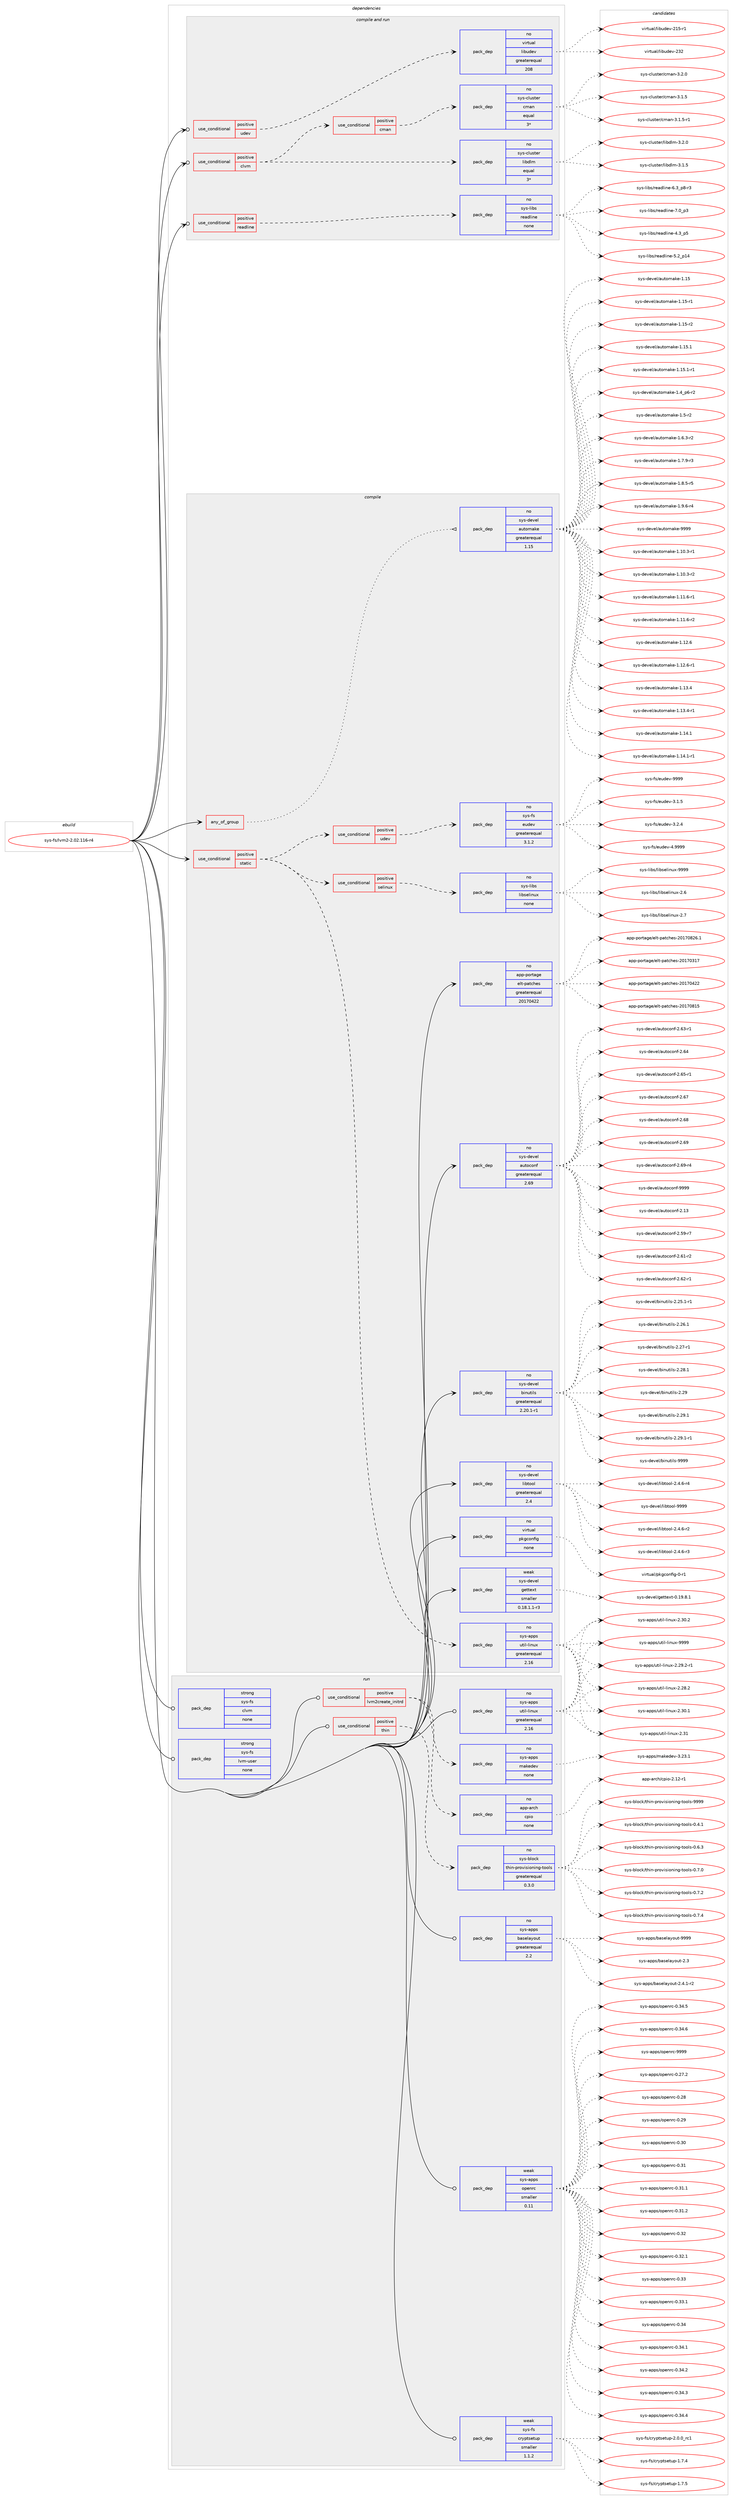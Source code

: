 digraph prolog {

# *************
# Graph options
# *************

newrank=true;
concentrate=true;
compound=true;
graph [rankdir=LR,fontname=Helvetica,fontsize=10,ranksep=1.5];#, ranksep=2.5, nodesep=0.2];
edge  [arrowhead=vee];
node  [fontname=Helvetica,fontsize=10];

# **********
# The ebuild
# **********

subgraph cluster_leftcol {
color=gray;
rank=same;
label=<<i>ebuild</i>>;
id [label="sys-fs/lvm2-2.02.116-r4", color=red, width=4, href="../sys-fs/lvm2-2.02.116-r4.svg"];
}

# ****************
# The dependencies
# ****************

subgraph cluster_midcol {
color=gray;
label=<<i>dependencies</i>>;
subgraph cluster_compile {
fillcolor="#eeeeee";
style=filled;
label=<<i>compile</i>>;
subgraph any8242 {
dependency488484 [label=<<TABLE BORDER="0" CELLBORDER="1" CELLSPACING="0" CELLPADDING="4"><TR><TD CELLPADDING="10">any_of_group</TD></TR></TABLE>>, shape=none, color=red];subgraph pack363023 {
dependency488485 [label=<<TABLE BORDER="0" CELLBORDER="1" CELLSPACING="0" CELLPADDING="4" WIDTH="220"><TR><TD ROWSPAN="6" CELLPADDING="30">pack_dep</TD></TR><TR><TD WIDTH="110">no</TD></TR><TR><TD>sys-devel</TD></TR><TR><TD>automake</TD></TR><TR><TD>greaterequal</TD></TR><TR><TD>1.15</TD></TR></TABLE>>, shape=none, color=blue];
}
dependency488484:e -> dependency488485:w [weight=20,style="dotted",arrowhead="oinv"];
}
id:e -> dependency488484:w [weight=20,style="solid",arrowhead="vee"];
subgraph cond116920 {
dependency488486 [label=<<TABLE BORDER="0" CELLBORDER="1" CELLSPACING="0" CELLPADDING="4"><TR><TD ROWSPAN="3" CELLPADDING="10">use_conditional</TD></TR><TR><TD>positive</TD></TR><TR><TD>static</TD></TR></TABLE>>, shape=none, color=red];
subgraph cond116921 {
dependency488487 [label=<<TABLE BORDER="0" CELLBORDER="1" CELLSPACING="0" CELLPADDING="4"><TR><TD ROWSPAN="3" CELLPADDING="10">use_conditional</TD></TR><TR><TD>positive</TD></TR><TR><TD>selinux</TD></TR></TABLE>>, shape=none, color=red];
subgraph pack363024 {
dependency488488 [label=<<TABLE BORDER="0" CELLBORDER="1" CELLSPACING="0" CELLPADDING="4" WIDTH="220"><TR><TD ROWSPAN="6" CELLPADDING="30">pack_dep</TD></TR><TR><TD WIDTH="110">no</TD></TR><TR><TD>sys-libs</TD></TR><TR><TD>libselinux</TD></TR><TR><TD>none</TD></TR><TR><TD></TD></TR></TABLE>>, shape=none, color=blue];
}
dependency488487:e -> dependency488488:w [weight=20,style="dashed",arrowhead="vee"];
}
dependency488486:e -> dependency488487:w [weight=20,style="dashed",arrowhead="vee"];
subgraph cond116922 {
dependency488489 [label=<<TABLE BORDER="0" CELLBORDER="1" CELLSPACING="0" CELLPADDING="4"><TR><TD ROWSPAN="3" CELLPADDING="10">use_conditional</TD></TR><TR><TD>positive</TD></TR><TR><TD>udev</TD></TR></TABLE>>, shape=none, color=red];
subgraph pack363025 {
dependency488490 [label=<<TABLE BORDER="0" CELLBORDER="1" CELLSPACING="0" CELLPADDING="4" WIDTH="220"><TR><TD ROWSPAN="6" CELLPADDING="30">pack_dep</TD></TR><TR><TD WIDTH="110">no</TD></TR><TR><TD>sys-fs</TD></TR><TR><TD>eudev</TD></TR><TR><TD>greaterequal</TD></TR><TR><TD>3.1.2</TD></TR></TABLE>>, shape=none, color=blue];
}
dependency488489:e -> dependency488490:w [weight=20,style="dashed",arrowhead="vee"];
}
dependency488486:e -> dependency488489:w [weight=20,style="dashed",arrowhead="vee"];
subgraph pack363026 {
dependency488491 [label=<<TABLE BORDER="0" CELLBORDER="1" CELLSPACING="0" CELLPADDING="4" WIDTH="220"><TR><TD ROWSPAN="6" CELLPADDING="30">pack_dep</TD></TR><TR><TD WIDTH="110">no</TD></TR><TR><TD>sys-apps</TD></TR><TR><TD>util-linux</TD></TR><TR><TD>greaterequal</TD></TR><TR><TD>2.16</TD></TR></TABLE>>, shape=none, color=blue];
}
dependency488486:e -> dependency488491:w [weight=20,style="dashed",arrowhead="vee"];
}
id:e -> dependency488486:w [weight=20,style="solid",arrowhead="vee"];
subgraph pack363027 {
dependency488492 [label=<<TABLE BORDER="0" CELLBORDER="1" CELLSPACING="0" CELLPADDING="4" WIDTH="220"><TR><TD ROWSPAN="6" CELLPADDING="30">pack_dep</TD></TR><TR><TD WIDTH="110">no</TD></TR><TR><TD>app-portage</TD></TR><TR><TD>elt-patches</TD></TR><TR><TD>greaterequal</TD></TR><TR><TD>20170422</TD></TR></TABLE>>, shape=none, color=blue];
}
id:e -> dependency488492:w [weight=20,style="solid",arrowhead="vee"];
subgraph pack363028 {
dependency488493 [label=<<TABLE BORDER="0" CELLBORDER="1" CELLSPACING="0" CELLPADDING="4" WIDTH="220"><TR><TD ROWSPAN="6" CELLPADDING="30">pack_dep</TD></TR><TR><TD WIDTH="110">no</TD></TR><TR><TD>sys-devel</TD></TR><TR><TD>autoconf</TD></TR><TR><TD>greaterequal</TD></TR><TR><TD>2.69</TD></TR></TABLE>>, shape=none, color=blue];
}
id:e -> dependency488493:w [weight=20,style="solid",arrowhead="vee"];
subgraph pack363029 {
dependency488494 [label=<<TABLE BORDER="0" CELLBORDER="1" CELLSPACING="0" CELLPADDING="4" WIDTH="220"><TR><TD ROWSPAN="6" CELLPADDING="30">pack_dep</TD></TR><TR><TD WIDTH="110">no</TD></TR><TR><TD>sys-devel</TD></TR><TR><TD>binutils</TD></TR><TR><TD>greaterequal</TD></TR><TR><TD>2.20.1-r1</TD></TR></TABLE>>, shape=none, color=blue];
}
id:e -> dependency488494:w [weight=20,style="solid",arrowhead="vee"];
subgraph pack363030 {
dependency488495 [label=<<TABLE BORDER="0" CELLBORDER="1" CELLSPACING="0" CELLPADDING="4" WIDTH="220"><TR><TD ROWSPAN="6" CELLPADDING="30">pack_dep</TD></TR><TR><TD WIDTH="110">no</TD></TR><TR><TD>sys-devel</TD></TR><TR><TD>libtool</TD></TR><TR><TD>greaterequal</TD></TR><TR><TD>2.4</TD></TR></TABLE>>, shape=none, color=blue];
}
id:e -> dependency488495:w [weight=20,style="solid",arrowhead="vee"];
subgraph pack363031 {
dependency488496 [label=<<TABLE BORDER="0" CELLBORDER="1" CELLSPACING="0" CELLPADDING="4" WIDTH="220"><TR><TD ROWSPAN="6" CELLPADDING="30">pack_dep</TD></TR><TR><TD WIDTH="110">no</TD></TR><TR><TD>virtual</TD></TR><TR><TD>pkgconfig</TD></TR><TR><TD>none</TD></TR><TR><TD></TD></TR></TABLE>>, shape=none, color=blue];
}
id:e -> dependency488496:w [weight=20,style="solid",arrowhead="vee"];
subgraph pack363032 {
dependency488497 [label=<<TABLE BORDER="0" CELLBORDER="1" CELLSPACING="0" CELLPADDING="4" WIDTH="220"><TR><TD ROWSPAN="6" CELLPADDING="30">pack_dep</TD></TR><TR><TD WIDTH="110">weak</TD></TR><TR><TD>sys-devel</TD></TR><TR><TD>gettext</TD></TR><TR><TD>smaller</TD></TR><TR><TD>0.18.1.1-r3</TD></TR></TABLE>>, shape=none, color=blue];
}
id:e -> dependency488497:w [weight=20,style="solid",arrowhead="vee"];
}
subgraph cluster_compileandrun {
fillcolor="#eeeeee";
style=filled;
label=<<i>compile and run</i>>;
subgraph cond116923 {
dependency488498 [label=<<TABLE BORDER="0" CELLBORDER="1" CELLSPACING="0" CELLPADDING="4"><TR><TD ROWSPAN="3" CELLPADDING="10">use_conditional</TD></TR><TR><TD>positive</TD></TR><TR><TD>clvm</TD></TR></TABLE>>, shape=none, color=red];
subgraph cond116924 {
dependency488499 [label=<<TABLE BORDER="0" CELLBORDER="1" CELLSPACING="0" CELLPADDING="4"><TR><TD ROWSPAN="3" CELLPADDING="10">use_conditional</TD></TR><TR><TD>positive</TD></TR><TR><TD>cman</TD></TR></TABLE>>, shape=none, color=red];
subgraph pack363033 {
dependency488500 [label=<<TABLE BORDER="0" CELLBORDER="1" CELLSPACING="0" CELLPADDING="4" WIDTH="220"><TR><TD ROWSPAN="6" CELLPADDING="30">pack_dep</TD></TR><TR><TD WIDTH="110">no</TD></TR><TR><TD>sys-cluster</TD></TR><TR><TD>cman</TD></TR><TR><TD>equal</TD></TR><TR><TD>3*</TD></TR></TABLE>>, shape=none, color=blue];
}
dependency488499:e -> dependency488500:w [weight=20,style="dashed",arrowhead="vee"];
}
dependency488498:e -> dependency488499:w [weight=20,style="dashed",arrowhead="vee"];
subgraph pack363034 {
dependency488501 [label=<<TABLE BORDER="0" CELLBORDER="1" CELLSPACING="0" CELLPADDING="4" WIDTH="220"><TR><TD ROWSPAN="6" CELLPADDING="30">pack_dep</TD></TR><TR><TD WIDTH="110">no</TD></TR><TR><TD>sys-cluster</TD></TR><TR><TD>libdlm</TD></TR><TR><TD>equal</TD></TR><TR><TD>3*</TD></TR></TABLE>>, shape=none, color=blue];
}
dependency488498:e -> dependency488501:w [weight=20,style="dashed",arrowhead="vee"];
}
id:e -> dependency488498:w [weight=20,style="solid",arrowhead="odotvee"];
subgraph cond116925 {
dependency488502 [label=<<TABLE BORDER="0" CELLBORDER="1" CELLSPACING="0" CELLPADDING="4"><TR><TD ROWSPAN="3" CELLPADDING="10">use_conditional</TD></TR><TR><TD>positive</TD></TR><TR><TD>readline</TD></TR></TABLE>>, shape=none, color=red];
subgraph pack363035 {
dependency488503 [label=<<TABLE BORDER="0" CELLBORDER="1" CELLSPACING="0" CELLPADDING="4" WIDTH="220"><TR><TD ROWSPAN="6" CELLPADDING="30">pack_dep</TD></TR><TR><TD WIDTH="110">no</TD></TR><TR><TD>sys-libs</TD></TR><TR><TD>readline</TD></TR><TR><TD>none</TD></TR><TR><TD></TD></TR></TABLE>>, shape=none, color=blue];
}
dependency488502:e -> dependency488503:w [weight=20,style="dashed",arrowhead="vee"];
}
id:e -> dependency488502:w [weight=20,style="solid",arrowhead="odotvee"];
subgraph cond116926 {
dependency488504 [label=<<TABLE BORDER="0" CELLBORDER="1" CELLSPACING="0" CELLPADDING="4"><TR><TD ROWSPAN="3" CELLPADDING="10">use_conditional</TD></TR><TR><TD>positive</TD></TR><TR><TD>udev</TD></TR></TABLE>>, shape=none, color=red];
subgraph pack363036 {
dependency488505 [label=<<TABLE BORDER="0" CELLBORDER="1" CELLSPACING="0" CELLPADDING="4" WIDTH="220"><TR><TD ROWSPAN="6" CELLPADDING="30">pack_dep</TD></TR><TR><TD WIDTH="110">no</TD></TR><TR><TD>virtual</TD></TR><TR><TD>libudev</TD></TR><TR><TD>greaterequal</TD></TR><TR><TD>208</TD></TR></TABLE>>, shape=none, color=blue];
}
dependency488504:e -> dependency488505:w [weight=20,style="dashed",arrowhead="vee"];
}
id:e -> dependency488504:w [weight=20,style="solid",arrowhead="odotvee"];
}
subgraph cluster_run {
fillcolor="#eeeeee";
style=filled;
label=<<i>run</i>>;
subgraph cond116927 {
dependency488506 [label=<<TABLE BORDER="0" CELLBORDER="1" CELLSPACING="0" CELLPADDING="4"><TR><TD ROWSPAN="3" CELLPADDING="10">use_conditional</TD></TR><TR><TD>positive</TD></TR><TR><TD>lvm2create_initrd</TD></TR></TABLE>>, shape=none, color=red];
subgraph pack363037 {
dependency488507 [label=<<TABLE BORDER="0" CELLBORDER="1" CELLSPACING="0" CELLPADDING="4" WIDTH="220"><TR><TD ROWSPAN="6" CELLPADDING="30">pack_dep</TD></TR><TR><TD WIDTH="110">no</TD></TR><TR><TD>app-arch</TD></TR><TR><TD>cpio</TD></TR><TR><TD>none</TD></TR><TR><TD></TD></TR></TABLE>>, shape=none, color=blue];
}
dependency488506:e -> dependency488507:w [weight=20,style="dashed",arrowhead="vee"];
subgraph pack363038 {
dependency488508 [label=<<TABLE BORDER="0" CELLBORDER="1" CELLSPACING="0" CELLPADDING="4" WIDTH="220"><TR><TD ROWSPAN="6" CELLPADDING="30">pack_dep</TD></TR><TR><TD WIDTH="110">no</TD></TR><TR><TD>sys-apps</TD></TR><TR><TD>makedev</TD></TR><TR><TD>none</TD></TR><TR><TD></TD></TR></TABLE>>, shape=none, color=blue];
}
dependency488506:e -> dependency488508:w [weight=20,style="dashed",arrowhead="vee"];
}
id:e -> dependency488506:w [weight=20,style="solid",arrowhead="odot"];
subgraph cond116928 {
dependency488509 [label=<<TABLE BORDER="0" CELLBORDER="1" CELLSPACING="0" CELLPADDING="4"><TR><TD ROWSPAN="3" CELLPADDING="10">use_conditional</TD></TR><TR><TD>positive</TD></TR><TR><TD>thin</TD></TR></TABLE>>, shape=none, color=red];
subgraph pack363039 {
dependency488510 [label=<<TABLE BORDER="0" CELLBORDER="1" CELLSPACING="0" CELLPADDING="4" WIDTH="220"><TR><TD ROWSPAN="6" CELLPADDING="30">pack_dep</TD></TR><TR><TD WIDTH="110">no</TD></TR><TR><TD>sys-block</TD></TR><TR><TD>thin-provisioning-tools</TD></TR><TR><TD>greaterequal</TD></TR><TR><TD>0.3.0</TD></TR></TABLE>>, shape=none, color=blue];
}
dependency488509:e -> dependency488510:w [weight=20,style="dashed",arrowhead="vee"];
}
id:e -> dependency488509:w [weight=20,style="solid",arrowhead="odot"];
subgraph pack363040 {
dependency488511 [label=<<TABLE BORDER="0" CELLBORDER="1" CELLSPACING="0" CELLPADDING="4" WIDTH="220"><TR><TD ROWSPAN="6" CELLPADDING="30">pack_dep</TD></TR><TR><TD WIDTH="110">no</TD></TR><TR><TD>sys-apps</TD></TR><TR><TD>baselayout</TD></TR><TR><TD>greaterequal</TD></TR><TR><TD>2.2</TD></TR></TABLE>>, shape=none, color=blue];
}
id:e -> dependency488511:w [weight=20,style="solid",arrowhead="odot"];
subgraph pack363041 {
dependency488512 [label=<<TABLE BORDER="0" CELLBORDER="1" CELLSPACING="0" CELLPADDING="4" WIDTH="220"><TR><TD ROWSPAN="6" CELLPADDING="30">pack_dep</TD></TR><TR><TD WIDTH="110">no</TD></TR><TR><TD>sys-apps</TD></TR><TR><TD>util-linux</TD></TR><TR><TD>greaterequal</TD></TR><TR><TD>2.16</TD></TR></TABLE>>, shape=none, color=blue];
}
id:e -> dependency488512:w [weight=20,style="solid",arrowhead="odot"];
subgraph pack363042 {
dependency488513 [label=<<TABLE BORDER="0" CELLBORDER="1" CELLSPACING="0" CELLPADDING="4" WIDTH="220"><TR><TD ROWSPAN="6" CELLPADDING="30">pack_dep</TD></TR><TR><TD WIDTH="110">strong</TD></TR><TR><TD>sys-fs</TD></TR><TR><TD>clvm</TD></TR><TR><TD>none</TD></TR><TR><TD></TD></TR></TABLE>>, shape=none, color=blue];
}
id:e -> dependency488513:w [weight=20,style="solid",arrowhead="odot"];
subgraph pack363043 {
dependency488514 [label=<<TABLE BORDER="0" CELLBORDER="1" CELLSPACING="0" CELLPADDING="4" WIDTH="220"><TR><TD ROWSPAN="6" CELLPADDING="30">pack_dep</TD></TR><TR><TD WIDTH="110">strong</TD></TR><TR><TD>sys-fs</TD></TR><TR><TD>lvm-user</TD></TR><TR><TD>none</TD></TR><TR><TD></TD></TR></TABLE>>, shape=none, color=blue];
}
id:e -> dependency488514:w [weight=20,style="solid",arrowhead="odot"];
subgraph pack363044 {
dependency488515 [label=<<TABLE BORDER="0" CELLBORDER="1" CELLSPACING="0" CELLPADDING="4" WIDTH="220"><TR><TD ROWSPAN="6" CELLPADDING="30">pack_dep</TD></TR><TR><TD WIDTH="110">weak</TD></TR><TR><TD>sys-apps</TD></TR><TR><TD>openrc</TD></TR><TR><TD>smaller</TD></TR><TR><TD>0.11</TD></TR></TABLE>>, shape=none, color=blue];
}
id:e -> dependency488515:w [weight=20,style="solid",arrowhead="odot"];
subgraph pack363045 {
dependency488516 [label=<<TABLE BORDER="0" CELLBORDER="1" CELLSPACING="0" CELLPADDING="4" WIDTH="220"><TR><TD ROWSPAN="6" CELLPADDING="30">pack_dep</TD></TR><TR><TD WIDTH="110">weak</TD></TR><TR><TD>sys-fs</TD></TR><TR><TD>cryptsetup</TD></TR><TR><TD>smaller</TD></TR><TR><TD>1.1.2</TD></TR></TABLE>>, shape=none, color=blue];
}
id:e -> dependency488516:w [weight=20,style="solid",arrowhead="odot"];
}
}

# **************
# The candidates
# **************

subgraph cluster_choices {
rank=same;
color=gray;
label=<<i>candidates</i>>;

subgraph choice363023 {
color=black;
nodesep=1;
choice11512111545100101118101108479711711611110997107101454946494846514511449 [label="sys-devel/automake-1.10.3-r1", color=red, width=4,href="../sys-devel/automake-1.10.3-r1.svg"];
choice11512111545100101118101108479711711611110997107101454946494846514511450 [label="sys-devel/automake-1.10.3-r2", color=red, width=4,href="../sys-devel/automake-1.10.3-r2.svg"];
choice11512111545100101118101108479711711611110997107101454946494946544511449 [label="sys-devel/automake-1.11.6-r1", color=red, width=4,href="../sys-devel/automake-1.11.6-r1.svg"];
choice11512111545100101118101108479711711611110997107101454946494946544511450 [label="sys-devel/automake-1.11.6-r2", color=red, width=4,href="../sys-devel/automake-1.11.6-r2.svg"];
choice1151211154510010111810110847971171161111099710710145494649504654 [label="sys-devel/automake-1.12.6", color=red, width=4,href="../sys-devel/automake-1.12.6.svg"];
choice11512111545100101118101108479711711611110997107101454946495046544511449 [label="sys-devel/automake-1.12.6-r1", color=red, width=4,href="../sys-devel/automake-1.12.6-r1.svg"];
choice1151211154510010111810110847971171161111099710710145494649514652 [label="sys-devel/automake-1.13.4", color=red, width=4,href="../sys-devel/automake-1.13.4.svg"];
choice11512111545100101118101108479711711611110997107101454946495146524511449 [label="sys-devel/automake-1.13.4-r1", color=red, width=4,href="../sys-devel/automake-1.13.4-r1.svg"];
choice1151211154510010111810110847971171161111099710710145494649524649 [label="sys-devel/automake-1.14.1", color=red, width=4,href="../sys-devel/automake-1.14.1.svg"];
choice11512111545100101118101108479711711611110997107101454946495246494511449 [label="sys-devel/automake-1.14.1-r1", color=red, width=4,href="../sys-devel/automake-1.14.1-r1.svg"];
choice115121115451001011181011084797117116111109971071014549464953 [label="sys-devel/automake-1.15", color=red, width=4,href="../sys-devel/automake-1.15.svg"];
choice1151211154510010111810110847971171161111099710710145494649534511449 [label="sys-devel/automake-1.15-r1", color=red, width=4,href="../sys-devel/automake-1.15-r1.svg"];
choice1151211154510010111810110847971171161111099710710145494649534511450 [label="sys-devel/automake-1.15-r2", color=red, width=4,href="../sys-devel/automake-1.15-r2.svg"];
choice1151211154510010111810110847971171161111099710710145494649534649 [label="sys-devel/automake-1.15.1", color=red, width=4,href="../sys-devel/automake-1.15.1.svg"];
choice11512111545100101118101108479711711611110997107101454946495346494511449 [label="sys-devel/automake-1.15.1-r1", color=red, width=4,href="../sys-devel/automake-1.15.1-r1.svg"];
choice115121115451001011181011084797117116111109971071014549465295112544511450 [label="sys-devel/automake-1.4_p6-r2", color=red, width=4,href="../sys-devel/automake-1.4_p6-r2.svg"];
choice11512111545100101118101108479711711611110997107101454946534511450 [label="sys-devel/automake-1.5-r2", color=red, width=4,href="../sys-devel/automake-1.5-r2.svg"];
choice115121115451001011181011084797117116111109971071014549465446514511450 [label="sys-devel/automake-1.6.3-r2", color=red, width=4,href="../sys-devel/automake-1.6.3-r2.svg"];
choice115121115451001011181011084797117116111109971071014549465546574511451 [label="sys-devel/automake-1.7.9-r3", color=red, width=4,href="../sys-devel/automake-1.7.9-r3.svg"];
choice115121115451001011181011084797117116111109971071014549465646534511453 [label="sys-devel/automake-1.8.5-r5", color=red, width=4,href="../sys-devel/automake-1.8.5-r5.svg"];
choice115121115451001011181011084797117116111109971071014549465746544511452 [label="sys-devel/automake-1.9.6-r4", color=red, width=4,href="../sys-devel/automake-1.9.6-r4.svg"];
choice115121115451001011181011084797117116111109971071014557575757 [label="sys-devel/automake-9999", color=red, width=4,href="../sys-devel/automake-9999.svg"];
dependency488485:e -> choice11512111545100101118101108479711711611110997107101454946494846514511449:w [style=dotted,weight="100"];
dependency488485:e -> choice11512111545100101118101108479711711611110997107101454946494846514511450:w [style=dotted,weight="100"];
dependency488485:e -> choice11512111545100101118101108479711711611110997107101454946494946544511449:w [style=dotted,weight="100"];
dependency488485:e -> choice11512111545100101118101108479711711611110997107101454946494946544511450:w [style=dotted,weight="100"];
dependency488485:e -> choice1151211154510010111810110847971171161111099710710145494649504654:w [style=dotted,weight="100"];
dependency488485:e -> choice11512111545100101118101108479711711611110997107101454946495046544511449:w [style=dotted,weight="100"];
dependency488485:e -> choice1151211154510010111810110847971171161111099710710145494649514652:w [style=dotted,weight="100"];
dependency488485:e -> choice11512111545100101118101108479711711611110997107101454946495146524511449:w [style=dotted,weight="100"];
dependency488485:e -> choice1151211154510010111810110847971171161111099710710145494649524649:w [style=dotted,weight="100"];
dependency488485:e -> choice11512111545100101118101108479711711611110997107101454946495246494511449:w [style=dotted,weight="100"];
dependency488485:e -> choice115121115451001011181011084797117116111109971071014549464953:w [style=dotted,weight="100"];
dependency488485:e -> choice1151211154510010111810110847971171161111099710710145494649534511449:w [style=dotted,weight="100"];
dependency488485:e -> choice1151211154510010111810110847971171161111099710710145494649534511450:w [style=dotted,weight="100"];
dependency488485:e -> choice1151211154510010111810110847971171161111099710710145494649534649:w [style=dotted,weight="100"];
dependency488485:e -> choice11512111545100101118101108479711711611110997107101454946495346494511449:w [style=dotted,weight="100"];
dependency488485:e -> choice115121115451001011181011084797117116111109971071014549465295112544511450:w [style=dotted,weight="100"];
dependency488485:e -> choice11512111545100101118101108479711711611110997107101454946534511450:w [style=dotted,weight="100"];
dependency488485:e -> choice115121115451001011181011084797117116111109971071014549465446514511450:w [style=dotted,weight="100"];
dependency488485:e -> choice115121115451001011181011084797117116111109971071014549465546574511451:w [style=dotted,weight="100"];
dependency488485:e -> choice115121115451001011181011084797117116111109971071014549465646534511453:w [style=dotted,weight="100"];
dependency488485:e -> choice115121115451001011181011084797117116111109971071014549465746544511452:w [style=dotted,weight="100"];
dependency488485:e -> choice115121115451001011181011084797117116111109971071014557575757:w [style=dotted,weight="100"];
}
subgraph choice363024 {
color=black;
nodesep=1;
choice1151211154510810598115471081059811510110810511011712045504654 [label="sys-libs/libselinux-2.6", color=red, width=4,href="../sys-libs/libselinux-2.6.svg"];
choice1151211154510810598115471081059811510110810511011712045504655 [label="sys-libs/libselinux-2.7", color=red, width=4,href="../sys-libs/libselinux-2.7.svg"];
choice115121115451081059811547108105981151011081051101171204557575757 [label="sys-libs/libselinux-9999", color=red, width=4,href="../sys-libs/libselinux-9999.svg"];
dependency488488:e -> choice1151211154510810598115471081059811510110810511011712045504654:w [style=dotted,weight="100"];
dependency488488:e -> choice1151211154510810598115471081059811510110810511011712045504655:w [style=dotted,weight="100"];
dependency488488:e -> choice115121115451081059811547108105981151011081051101171204557575757:w [style=dotted,weight="100"];
}
subgraph choice363025 {
color=black;
nodesep=1;
choice1151211154510211547101117100101118455146494653 [label="sys-fs/eudev-3.1.5", color=red, width=4,href="../sys-fs/eudev-3.1.5.svg"];
choice1151211154510211547101117100101118455146504652 [label="sys-fs/eudev-3.2.4", color=red, width=4,href="../sys-fs/eudev-3.2.4.svg"];
choice115121115451021154710111710010111845524657575757 [label="sys-fs/eudev-4.9999", color=red, width=4,href="../sys-fs/eudev-4.9999.svg"];
choice11512111545102115471011171001011184557575757 [label="sys-fs/eudev-9999", color=red, width=4,href="../sys-fs/eudev-9999.svg"];
dependency488490:e -> choice1151211154510211547101117100101118455146494653:w [style=dotted,weight="100"];
dependency488490:e -> choice1151211154510211547101117100101118455146504652:w [style=dotted,weight="100"];
dependency488490:e -> choice115121115451021154710111710010111845524657575757:w [style=dotted,weight="100"];
dependency488490:e -> choice11512111545102115471011171001011184557575757:w [style=dotted,weight="100"];
}
subgraph choice363026 {
color=black;
nodesep=1;
choice1151211154597112112115471171161051084510810511011712045504650564650 [label="sys-apps/util-linux-2.28.2", color=red, width=4,href="../sys-apps/util-linux-2.28.2.svg"];
choice11512111545971121121154711711610510845108105110117120455046505746504511449 [label="sys-apps/util-linux-2.29.2-r1", color=red, width=4,href="../sys-apps/util-linux-2.29.2-r1.svg"];
choice1151211154597112112115471171161051084510810511011712045504651484649 [label="sys-apps/util-linux-2.30.1", color=red, width=4,href="../sys-apps/util-linux-2.30.1.svg"];
choice1151211154597112112115471171161051084510810511011712045504651484650 [label="sys-apps/util-linux-2.30.2", color=red, width=4,href="../sys-apps/util-linux-2.30.2.svg"];
choice115121115459711211211547117116105108451081051101171204550465149 [label="sys-apps/util-linux-2.31", color=red, width=4,href="../sys-apps/util-linux-2.31.svg"];
choice115121115459711211211547117116105108451081051101171204557575757 [label="sys-apps/util-linux-9999", color=red, width=4,href="../sys-apps/util-linux-9999.svg"];
dependency488491:e -> choice1151211154597112112115471171161051084510810511011712045504650564650:w [style=dotted,weight="100"];
dependency488491:e -> choice11512111545971121121154711711610510845108105110117120455046505746504511449:w [style=dotted,weight="100"];
dependency488491:e -> choice1151211154597112112115471171161051084510810511011712045504651484649:w [style=dotted,weight="100"];
dependency488491:e -> choice1151211154597112112115471171161051084510810511011712045504651484650:w [style=dotted,weight="100"];
dependency488491:e -> choice115121115459711211211547117116105108451081051101171204550465149:w [style=dotted,weight="100"];
dependency488491:e -> choice115121115459711211211547117116105108451081051101171204557575757:w [style=dotted,weight="100"];
}
subgraph choice363027 {
color=black;
nodesep=1;
choice97112112451121111141169710310147101108116451129711699104101115455048495548514955 [label="app-portage/elt-patches-20170317", color=red, width=4,href="../app-portage/elt-patches-20170317.svg"];
choice97112112451121111141169710310147101108116451129711699104101115455048495548525050 [label="app-portage/elt-patches-20170422", color=red, width=4,href="../app-portage/elt-patches-20170422.svg"];
choice97112112451121111141169710310147101108116451129711699104101115455048495548564953 [label="app-portage/elt-patches-20170815", color=red, width=4,href="../app-portage/elt-patches-20170815.svg"];
choice971121124511211111411697103101471011081164511297116991041011154550484955485650544649 [label="app-portage/elt-patches-20170826.1", color=red, width=4,href="../app-portage/elt-patches-20170826.1.svg"];
dependency488492:e -> choice97112112451121111141169710310147101108116451129711699104101115455048495548514955:w [style=dotted,weight="100"];
dependency488492:e -> choice97112112451121111141169710310147101108116451129711699104101115455048495548525050:w [style=dotted,weight="100"];
dependency488492:e -> choice97112112451121111141169710310147101108116451129711699104101115455048495548564953:w [style=dotted,weight="100"];
dependency488492:e -> choice971121124511211111411697103101471011081164511297116991041011154550484955485650544649:w [style=dotted,weight="100"];
}
subgraph choice363028 {
color=black;
nodesep=1;
choice115121115451001011181011084797117116111991111101024550464951 [label="sys-devel/autoconf-2.13", color=red, width=4,href="../sys-devel/autoconf-2.13.svg"];
choice1151211154510010111810110847971171161119911111010245504653574511455 [label="sys-devel/autoconf-2.59-r7", color=red, width=4,href="../sys-devel/autoconf-2.59-r7.svg"];
choice1151211154510010111810110847971171161119911111010245504654494511450 [label="sys-devel/autoconf-2.61-r2", color=red, width=4,href="../sys-devel/autoconf-2.61-r2.svg"];
choice1151211154510010111810110847971171161119911111010245504654504511449 [label="sys-devel/autoconf-2.62-r1", color=red, width=4,href="../sys-devel/autoconf-2.62-r1.svg"];
choice1151211154510010111810110847971171161119911111010245504654514511449 [label="sys-devel/autoconf-2.63-r1", color=red, width=4,href="../sys-devel/autoconf-2.63-r1.svg"];
choice115121115451001011181011084797117116111991111101024550465452 [label="sys-devel/autoconf-2.64", color=red, width=4,href="../sys-devel/autoconf-2.64.svg"];
choice1151211154510010111810110847971171161119911111010245504654534511449 [label="sys-devel/autoconf-2.65-r1", color=red, width=4,href="../sys-devel/autoconf-2.65-r1.svg"];
choice115121115451001011181011084797117116111991111101024550465455 [label="sys-devel/autoconf-2.67", color=red, width=4,href="../sys-devel/autoconf-2.67.svg"];
choice115121115451001011181011084797117116111991111101024550465456 [label="sys-devel/autoconf-2.68", color=red, width=4,href="../sys-devel/autoconf-2.68.svg"];
choice115121115451001011181011084797117116111991111101024550465457 [label="sys-devel/autoconf-2.69", color=red, width=4,href="../sys-devel/autoconf-2.69.svg"];
choice1151211154510010111810110847971171161119911111010245504654574511452 [label="sys-devel/autoconf-2.69-r4", color=red, width=4,href="../sys-devel/autoconf-2.69-r4.svg"];
choice115121115451001011181011084797117116111991111101024557575757 [label="sys-devel/autoconf-9999", color=red, width=4,href="../sys-devel/autoconf-9999.svg"];
dependency488493:e -> choice115121115451001011181011084797117116111991111101024550464951:w [style=dotted,weight="100"];
dependency488493:e -> choice1151211154510010111810110847971171161119911111010245504653574511455:w [style=dotted,weight="100"];
dependency488493:e -> choice1151211154510010111810110847971171161119911111010245504654494511450:w [style=dotted,weight="100"];
dependency488493:e -> choice1151211154510010111810110847971171161119911111010245504654504511449:w [style=dotted,weight="100"];
dependency488493:e -> choice1151211154510010111810110847971171161119911111010245504654514511449:w [style=dotted,weight="100"];
dependency488493:e -> choice115121115451001011181011084797117116111991111101024550465452:w [style=dotted,weight="100"];
dependency488493:e -> choice1151211154510010111810110847971171161119911111010245504654534511449:w [style=dotted,weight="100"];
dependency488493:e -> choice115121115451001011181011084797117116111991111101024550465455:w [style=dotted,weight="100"];
dependency488493:e -> choice115121115451001011181011084797117116111991111101024550465456:w [style=dotted,weight="100"];
dependency488493:e -> choice115121115451001011181011084797117116111991111101024550465457:w [style=dotted,weight="100"];
dependency488493:e -> choice1151211154510010111810110847971171161119911111010245504654574511452:w [style=dotted,weight="100"];
dependency488493:e -> choice115121115451001011181011084797117116111991111101024557575757:w [style=dotted,weight="100"];
}
subgraph choice363029 {
color=black;
nodesep=1;
choice115121115451001011181011084798105110117116105108115455046505346494511449 [label="sys-devel/binutils-2.25.1-r1", color=red, width=4,href="../sys-devel/binutils-2.25.1-r1.svg"];
choice11512111545100101118101108479810511011711610510811545504650544649 [label="sys-devel/binutils-2.26.1", color=red, width=4,href="../sys-devel/binutils-2.26.1.svg"];
choice11512111545100101118101108479810511011711610510811545504650554511449 [label="sys-devel/binutils-2.27-r1", color=red, width=4,href="../sys-devel/binutils-2.27-r1.svg"];
choice11512111545100101118101108479810511011711610510811545504650564649 [label="sys-devel/binutils-2.28.1", color=red, width=4,href="../sys-devel/binutils-2.28.1.svg"];
choice1151211154510010111810110847981051101171161051081154550465057 [label="sys-devel/binutils-2.29", color=red, width=4,href="../sys-devel/binutils-2.29.svg"];
choice11512111545100101118101108479810511011711610510811545504650574649 [label="sys-devel/binutils-2.29.1", color=red, width=4,href="../sys-devel/binutils-2.29.1.svg"];
choice115121115451001011181011084798105110117116105108115455046505746494511449 [label="sys-devel/binutils-2.29.1-r1", color=red, width=4,href="../sys-devel/binutils-2.29.1-r1.svg"];
choice1151211154510010111810110847981051101171161051081154557575757 [label="sys-devel/binutils-9999", color=red, width=4,href="../sys-devel/binutils-9999.svg"];
dependency488494:e -> choice115121115451001011181011084798105110117116105108115455046505346494511449:w [style=dotted,weight="100"];
dependency488494:e -> choice11512111545100101118101108479810511011711610510811545504650544649:w [style=dotted,weight="100"];
dependency488494:e -> choice11512111545100101118101108479810511011711610510811545504650554511449:w [style=dotted,weight="100"];
dependency488494:e -> choice11512111545100101118101108479810511011711610510811545504650564649:w [style=dotted,weight="100"];
dependency488494:e -> choice1151211154510010111810110847981051101171161051081154550465057:w [style=dotted,weight="100"];
dependency488494:e -> choice11512111545100101118101108479810511011711610510811545504650574649:w [style=dotted,weight="100"];
dependency488494:e -> choice115121115451001011181011084798105110117116105108115455046505746494511449:w [style=dotted,weight="100"];
dependency488494:e -> choice1151211154510010111810110847981051101171161051081154557575757:w [style=dotted,weight="100"];
}
subgraph choice363030 {
color=black;
nodesep=1;
choice1151211154510010111810110847108105981161111111084550465246544511450 [label="sys-devel/libtool-2.4.6-r2", color=red, width=4,href="../sys-devel/libtool-2.4.6-r2.svg"];
choice1151211154510010111810110847108105981161111111084550465246544511451 [label="sys-devel/libtool-2.4.6-r3", color=red, width=4,href="../sys-devel/libtool-2.4.6-r3.svg"];
choice1151211154510010111810110847108105981161111111084550465246544511452 [label="sys-devel/libtool-2.4.6-r4", color=red, width=4,href="../sys-devel/libtool-2.4.6-r4.svg"];
choice1151211154510010111810110847108105981161111111084557575757 [label="sys-devel/libtool-9999", color=red, width=4,href="../sys-devel/libtool-9999.svg"];
dependency488495:e -> choice1151211154510010111810110847108105981161111111084550465246544511450:w [style=dotted,weight="100"];
dependency488495:e -> choice1151211154510010111810110847108105981161111111084550465246544511451:w [style=dotted,weight="100"];
dependency488495:e -> choice1151211154510010111810110847108105981161111111084550465246544511452:w [style=dotted,weight="100"];
dependency488495:e -> choice1151211154510010111810110847108105981161111111084557575757:w [style=dotted,weight="100"];
}
subgraph choice363031 {
color=black;
nodesep=1;
choice11810511411611797108471121071039911111010210510345484511449 [label="virtual/pkgconfig-0-r1", color=red, width=4,href="../virtual/pkgconfig-0-r1.svg"];
dependency488496:e -> choice11810511411611797108471121071039911111010210510345484511449:w [style=dotted,weight="100"];
}
subgraph choice363032 {
color=black;
nodesep=1;
choice1151211154510010111810110847103101116116101120116454846495746564649 [label="sys-devel/gettext-0.19.8.1", color=red, width=4,href="../sys-devel/gettext-0.19.8.1.svg"];
dependency488497:e -> choice1151211154510010111810110847103101116116101120116454846495746564649:w [style=dotted,weight="100"];
}
subgraph choice363033 {
color=black;
nodesep=1;
choice1151211154599108117115116101114479910997110455146494653 [label="sys-cluster/cman-3.1.5", color=red, width=4,href="../sys-cluster/cman-3.1.5.svg"];
choice11512111545991081171151161011144799109971104551464946534511449 [label="sys-cluster/cman-3.1.5-r1", color=red, width=4,href="../sys-cluster/cman-3.1.5-r1.svg"];
choice1151211154599108117115116101114479910997110455146504648 [label="sys-cluster/cman-3.2.0", color=red, width=4,href="../sys-cluster/cman-3.2.0.svg"];
dependency488500:e -> choice1151211154599108117115116101114479910997110455146494653:w [style=dotted,weight="100"];
dependency488500:e -> choice11512111545991081171151161011144799109971104551464946534511449:w [style=dotted,weight="100"];
dependency488500:e -> choice1151211154599108117115116101114479910997110455146504648:w [style=dotted,weight="100"];
}
subgraph choice363034 {
color=black;
nodesep=1;
choice11512111545991081171151161011144710810598100108109455146494653 [label="sys-cluster/libdlm-3.1.5", color=red, width=4,href="../sys-cluster/libdlm-3.1.5.svg"];
choice11512111545991081171151161011144710810598100108109455146504648 [label="sys-cluster/libdlm-3.2.0", color=red, width=4,href="../sys-cluster/libdlm-3.2.0.svg"];
dependency488501:e -> choice11512111545991081171151161011144710810598100108109455146494653:w [style=dotted,weight="100"];
dependency488501:e -> choice11512111545991081171151161011144710810598100108109455146504648:w [style=dotted,weight="100"];
}
subgraph choice363035 {
color=black;
nodesep=1;
choice11512111545108105981154711410197100108105110101455246519511253 [label="sys-libs/readline-4.3_p5", color=red, width=4,href="../sys-libs/readline-4.3_p5.svg"];
choice1151211154510810598115471141019710010810511010145534650951124952 [label="sys-libs/readline-5.2_p14", color=red, width=4,href="../sys-libs/readline-5.2_p14.svg"];
choice115121115451081059811547114101971001081051101014554465195112564511451 [label="sys-libs/readline-6.3_p8-r3", color=red, width=4,href="../sys-libs/readline-6.3_p8-r3.svg"];
choice11512111545108105981154711410197100108105110101455546489511251 [label="sys-libs/readline-7.0_p3", color=red, width=4,href="../sys-libs/readline-7.0_p3.svg"];
dependency488503:e -> choice11512111545108105981154711410197100108105110101455246519511253:w [style=dotted,weight="100"];
dependency488503:e -> choice1151211154510810598115471141019710010810511010145534650951124952:w [style=dotted,weight="100"];
dependency488503:e -> choice115121115451081059811547114101971001081051101014554465195112564511451:w [style=dotted,weight="100"];
dependency488503:e -> choice11512111545108105981154711410197100108105110101455546489511251:w [style=dotted,weight="100"];
}
subgraph choice363036 {
color=black;
nodesep=1;
choice118105114116117971084710810598117100101118455049534511449 [label="virtual/libudev-215-r1", color=red, width=4,href="../virtual/libudev-215-r1.svg"];
choice11810511411611797108471081059811710010111845505150 [label="virtual/libudev-232", color=red, width=4,href="../virtual/libudev-232.svg"];
dependency488505:e -> choice118105114116117971084710810598117100101118455049534511449:w [style=dotted,weight="100"];
dependency488505:e -> choice11810511411611797108471081059811710010111845505150:w [style=dotted,weight="100"];
}
subgraph choice363037 {
color=black;
nodesep=1;
choice97112112459711499104479911210511145504649504511449 [label="app-arch/cpio-2.12-r1", color=red, width=4,href="../app-arch/cpio-2.12-r1.svg"];
dependency488507:e -> choice97112112459711499104479911210511145504649504511449:w [style=dotted,weight="100"];
}
subgraph choice363038 {
color=black;
nodesep=1;
choice1151211154597112112115471099710710110010111845514650514649 [label="sys-apps/makedev-3.23.1", color=red, width=4,href="../sys-apps/makedev-3.23.1.svg"];
dependency488508:e -> choice1151211154597112112115471099710710110010111845514650514649:w [style=dotted,weight="100"];
}
subgraph choice363039 {
color=black;
nodesep=1;
choice115121115459810811199107471161041051104511211411111810511510511111010511010345116111111108115454846524649 [label="sys-block/thin-provisioning-tools-0.4.1", color=red, width=4,href="../sys-block/thin-provisioning-tools-0.4.1.svg"];
choice115121115459810811199107471161041051104511211411111810511510511111010511010345116111111108115454846544651 [label="sys-block/thin-provisioning-tools-0.6.3", color=red, width=4,href="../sys-block/thin-provisioning-tools-0.6.3.svg"];
choice115121115459810811199107471161041051104511211411111810511510511111010511010345116111111108115454846554648 [label="sys-block/thin-provisioning-tools-0.7.0", color=red, width=4,href="../sys-block/thin-provisioning-tools-0.7.0.svg"];
choice115121115459810811199107471161041051104511211411111810511510511111010511010345116111111108115454846554650 [label="sys-block/thin-provisioning-tools-0.7.2", color=red, width=4,href="../sys-block/thin-provisioning-tools-0.7.2.svg"];
choice115121115459810811199107471161041051104511211411111810511510511111010511010345116111111108115454846554652 [label="sys-block/thin-provisioning-tools-0.7.4", color=red, width=4,href="../sys-block/thin-provisioning-tools-0.7.4.svg"];
choice1151211154598108111991074711610410511045112114111118105115105111110105110103451161111111081154557575757 [label="sys-block/thin-provisioning-tools-9999", color=red, width=4,href="../sys-block/thin-provisioning-tools-9999.svg"];
dependency488510:e -> choice115121115459810811199107471161041051104511211411111810511510511111010511010345116111111108115454846524649:w [style=dotted,weight="100"];
dependency488510:e -> choice115121115459810811199107471161041051104511211411111810511510511111010511010345116111111108115454846544651:w [style=dotted,weight="100"];
dependency488510:e -> choice115121115459810811199107471161041051104511211411111810511510511111010511010345116111111108115454846554648:w [style=dotted,weight="100"];
dependency488510:e -> choice115121115459810811199107471161041051104511211411111810511510511111010511010345116111111108115454846554650:w [style=dotted,weight="100"];
dependency488510:e -> choice115121115459810811199107471161041051104511211411111810511510511111010511010345116111111108115454846554652:w [style=dotted,weight="100"];
dependency488510:e -> choice1151211154598108111991074711610410511045112114111118105115105111110105110103451161111111081154557575757:w [style=dotted,weight="100"];
}
subgraph choice363040 {
color=black;
nodesep=1;
choice11512111545971121121154798971151011089712111111711645504651 [label="sys-apps/baselayout-2.3", color=red, width=4,href="../sys-apps/baselayout-2.3.svg"];
choice1151211154597112112115479897115101108971211111171164550465246494511450 [label="sys-apps/baselayout-2.4.1-r2", color=red, width=4,href="../sys-apps/baselayout-2.4.1-r2.svg"];
choice1151211154597112112115479897115101108971211111171164557575757 [label="sys-apps/baselayout-9999", color=red, width=4,href="../sys-apps/baselayout-9999.svg"];
dependency488511:e -> choice11512111545971121121154798971151011089712111111711645504651:w [style=dotted,weight="100"];
dependency488511:e -> choice1151211154597112112115479897115101108971211111171164550465246494511450:w [style=dotted,weight="100"];
dependency488511:e -> choice1151211154597112112115479897115101108971211111171164557575757:w [style=dotted,weight="100"];
}
subgraph choice363041 {
color=black;
nodesep=1;
choice1151211154597112112115471171161051084510810511011712045504650564650 [label="sys-apps/util-linux-2.28.2", color=red, width=4,href="../sys-apps/util-linux-2.28.2.svg"];
choice11512111545971121121154711711610510845108105110117120455046505746504511449 [label="sys-apps/util-linux-2.29.2-r1", color=red, width=4,href="../sys-apps/util-linux-2.29.2-r1.svg"];
choice1151211154597112112115471171161051084510810511011712045504651484649 [label="sys-apps/util-linux-2.30.1", color=red, width=4,href="../sys-apps/util-linux-2.30.1.svg"];
choice1151211154597112112115471171161051084510810511011712045504651484650 [label="sys-apps/util-linux-2.30.2", color=red, width=4,href="../sys-apps/util-linux-2.30.2.svg"];
choice115121115459711211211547117116105108451081051101171204550465149 [label="sys-apps/util-linux-2.31", color=red, width=4,href="../sys-apps/util-linux-2.31.svg"];
choice115121115459711211211547117116105108451081051101171204557575757 [label="sys-apps/util-linux-9999", color=red, width=4,href="../sys-apps/util-linux-9999.svg"];
dependency488512:e -> choice1151211154597112112115471171161051084510810511011712045504650564650:w [style=dotted,weight="100"];
dependency488512:e -> choice11512111545971121121154711711610510845108105110117120455046505746504511449:w [style=dotted,weight="100"];
dependency488512:e -> choice1151211154597112112115471171161051084510810511011712045504651484649:w [style=dotted,weight="100"];
dependency488512:e -> choice1151211154597112112115471171161051084510810511011712045504651484650:w [style=dotted,weight="100"];
dependency488512:e -> choice115121115459711211211547117116105108451081051101171204550465149:w [style=dotted,weight="100"];
dependency488512:e -> choice115121115459711211211547117116105108451081051101171204557575757:w [style=dotted,weight="100"];
}
subgraph choice363042 {
color=black;
nodesep=1;
}
subgraph choice363043 {
color=black;
nodesep=1;
}
subgraph choice363044 {
color=black;
nodesep=1;
choice1151211154597112112115471111121011101149945484650554650 [label="sys-apps/openrc-0.27.2", color=red, width=4,href="../sys-apps/openrc-0.27.2.svg"];
choice115121115459711211211547111112101110114994548465056 [label="sys-apps/openrc-0.28", color=red, width=4,href="../sys-apps/openrc-0.28.svg"];
choice115121115459711211211547111112101110114994548465057 [label="sys-apps/openrc-0.29", color=red, width=4,href="../sys-apps/openrc-0.29.svg"];
choice115121115459711211211547111112101110114994548465148 [label="sys-apps/openrc-0.30", color=red, width=4,href="../sys-apps/openrc-0.30.svg"];
choice115121115459711211211547111112101110114994548465149 [label="sys-apps/openrc-0.31", color=red, width=4,href="../sys-apps/openrc-0.31.svg"];
choice1151211154597112112115471111121011101149945484651494649 [label="sys-apps/openrc-0.31.1", color=red, width=4,href="../sys-apps/openrc-0.31.1.svg"];
choice1151211154597112112115471111121011101149945484651494650 [label="sys-apps/openrc-0.31.2", color=red, width=4,href="../sys-apps/openrc-0.31.2.svg"];
choice115121115459711211211547111112101110114994548465150 [label="sys-apps/openrc-0.32", color=red, width=4,href="../sys-apps/openrc-0.32.svg"];
choice1151211154597112112115471111121011101149945484651504649 [label="sys-apps/openrc-0.32.1", color=red, width=4,href="../sys-apps/openrc-0.32.1.svg"];
choice115121115459711211211547111112101110114994548465151 [label="sys-apps/openrc-0.33", color=red, width=4,href="../sys-apps/openrc-0.33.svg"];
choice1151211154597112112115471111121011101149945484651514649 [label="sys-apps/openrc-0.33.1", color=red, width=4,href="../sys-apps/openrc-0.33.1.svg"];
choice115121115459711211211547111112101110114994548465152 [label="sys-apps/openrc-0.34", color=red, width=4,href="../sys-apps/openrc-0.34.svg"];
choice1151211154597112112115471111121011101149945484651524649 [label="sys-apps/openrc-0.34.1", color=red, width=4,href="../sys-apps/openrc-0.34.1.svg"];
choice1151211154597112112115471111121011101149945484651524650 [label="sys-apps/openrc-0.34.2", color=red, width=4,href="../sys-apps/openrc-0.34.2.svg"];
choice1151211154597112112115471111121011101149945484651524651 [label="sys-apps/openrc-0.34.3", color=red, width=4,href="../sys-apps/openrc-0.34.3.svg"];
choice1151211154597112112115471111121011101149945484651524652 [label="sys-apps/openrc-0.34.4", color=red, width=4,href="../sys-apps/openrc-0.34.4.svg"];
choice1151211154597112112115471111121011101149945484651524653 [label="sys-apps/openrc-0.34.5", color=red, width=4,href="../sys-apps/openrc-0.34.5.svg"];
choice1151211154597112112115471111121011101149945484651524654 [label="sys-apps/openrc-0.34.6", color=red, width=4,href="../sys-apps/openrc-0.34.6.svg"];
choice115121115459711211211547111112101110114994557575757 [label="sys-apps/openrc-9999", color=red, width=4,href="../sys-apps/openrc-9999.svg"];
dependency488515:e -> choice1151211154597112112115471111121011101149945484650554650:w [style=dotted,weight="100"];
dependency488515:e -> choice115121115459711211211547111112101110114994548465056:w [style=dotted,weight="100"];
dependency488515:e -> choice115121115459711211211547111112101110114994548465057:w [style=dotted,weight="100"];
dependency488515:e -> choice115121115459711211211547111112101110114994548465148:w [style=dotted,weight="100"];
dependency488515:e -> choice115121115459711211211547111112101110114994548465149:w [style=dotted,weight="100"];
dependency488515:e -> choice1151211154597112112115471111121011101149945484651494649:w [style=dotted,weight="100"];
dependency488515:e -> choice1151211154597112112115471111121011101149945484651494650:w [style=dotted,weight="100"];
dependency488515:e -> choice115121115459711211211547111112101110114994548465150:w [style=dotted,weight="100"];
dependency488515:e -> choice1151211154597112112115471111121011101149945484651504649:w [style=dotted,weight="100"];
dependency488515:e -> choice115121115459711211211547111112101110114994548465151:w [style=dotted,weight="100"];
dependency488515:e -> choice1151211154597112112115471111121011101149945484651514649:w [style=dotted,weight="100"];
dependency488515:e -> choice115121115459711211211547111112101110114994548465152:w [style=dotted,weight="100"];
dependency488515:e -> choice1151211154597112112115471111121011101149945484651524649:w [style=dotted,weight="100"];
dependency488515:e -> choice1151211154597112112115471111121011101149945484651524650:w [style=dotted,weight="100"];
dependency488515:e -> choice1151211154597112112115471111121011101149945484651524651:w [style=dotted,weight="100"];
dependency488515:e -> choice1151211154597112112115471111121011101149945484651524652:w [style=dotted,weight="100"];
dependency488515:e -> choice1151211154597112112115471111121011101149945484651524653:w [style=dotted,weight="100"];
dependency488515:e -> choice1151211154597112112115471111121011101149945484651524654:w [style=dotted,weight="100"];
dependency488515:e -> choice115121115459711211211547111112101110114994557575757:w [style=dotted,weight="100"];
}
subgraph choice363045 {
color=black;
nodesep=1;
choice115121115451021154799114121112116115101116117112454946554652 [label="sys-fs/cryptsetup-1.7.4", color=red, width=4,href="../sys-fs/cryptsetup-1.7.4.svg"];
choice115121115451021154799114121112116115101116117112454946554653 [label="sys-fs/cryptsetup-1.7.5", color=red, width=4,href="../sys-fs/cryptsetup-1.7.5.svg"];
choice115121115451021154799114121112116115101116117112455046484648951149949 [label="sys-fs/cryptsetup-2.0.0_rc1", color=red, width=4,href="../sys-fs/cryptsetup-2.0.0_rc1.svg"];
dependency488516:e -> choice115121115451021154799114121112116115101116117112454946554652:w [style=dotted,weight="100"];
dependency488516:e -> choice115121115451021154799114121112116115101116117112454946554653:w [style=dotted,weight="100"];
dependency488516:e -> choice115121115451021154799114121112116115101116117112455046484648951149949:w [style=dotted,weight="100"];
}
}

}

